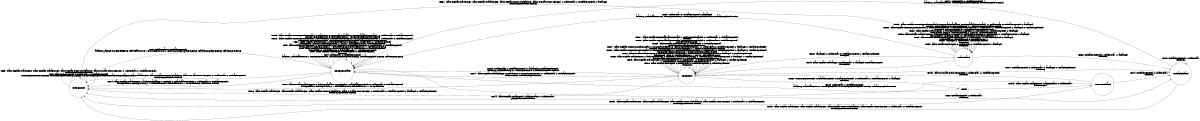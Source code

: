 digraph UE{
rankdir = LR;
size = "8,5"
node [shape = circle, label="ue_deregistered"]ue_deregistered;
node [shape = circle, label="ue_register_initiated"]ue_register_initiated;
node [shape = circle, label="ue_registered"]ue_registered;
node [shape = circle, label="ue_detach_initiated"]ue_detach_initiated;
node [shape = circle, label="ue_tau_initiated"]ue_tau_initiated;
node [shape = circle, label="ue_service_initiated"]ue_service_initiated;
node [shape = circle, label="ue_idle"]ue_idle;
ue_deregistered -> ue_deregistered [label = "ue_T1:  inactivity_timer_expired & !mobile_restart & !ue_detach_requested/
ue_security_context_exist = FALSE, ue_attach_completed = FALSE, paging_IMSI_received=FALSE, ue_auth_fail_count = 0, ue_sm_reject_count = 0"]
ue_deregistered -> ue_register_initiated [label = "ue_T2:  mobile_restart & !ue_detach_requested/
attach_req, paging_IMSI_received=FALSE, ue_auth_fail_count = 0, ue_sm_reject_count = 0, ue_security_context_updated = FALSE, ue_attach_completed = FALSE, ue_auth_mme = FALSE"]
ue_deregistered -> ue_deregistered [label = "ue_T3:  (chan_MU=chanMU_auth_reject | chan_MU=chanMU_attach_reject | chan_MU=chanMU_network_detach_req | chan_MU = chanMU_service_reject) & ! mobile_restart & !ue_detach_requested/
ue_security_context_exist = FALSE"]
ue_register_initiated -> ue_register_initiated [label = "ue_T4:  mobile_restart & !ue_detach_requested/
attach_req, ue_auth_fail_count = 0, ue_sm_reject_count = 0, ue_security_context_updated = FALSE, ue_attach_completed = FALSE, ue_auth_mme = FALSE"]
ue_register_initiated -> ue_deregistered [label = "ue_T5:  (chan_MU=chanMU_auth_reject | chan_MU=chanMU_attach_reject | chan_MU=chanMU_network_detach_req | chan_MU = chanMU_service_reject) & ! mobile_restart & !ue_detach_requested/
ue_security_context_exist = FALSE"]
ue_register_initiated -> ue_detach_initiated [label = "ue_T6: ue_detach_requested & !mobile_restart/
detach_req"]
ue_register_initiated -> ue_register_initiated [label = "ue_T7:  chan_MU=chanMU_id_request & !mobile_restart & !ue_detach_requested/
id_response"]
ue_register_initiated -> ue_register_initiated [label = "ue_T8:  chan_MU=chanMU_auth_request & auth_req_mac_failure  & ! mobile_restart & !ue_detach_requested/
auth_mac_failure, ue_auth_fail_count = ue_auth_fail_count + 1, ue_auth_mme = FALSE"]
ue_register_initiated -> ue_register_initiated [label = "ue_T9:  chan_MU=chanMU_auth_request & !auth_req_mac_failure & !seq_check & ue_auth_fail_count_check & ! mobile_restart & !ue_detach_requested/
auth_sync_failure, mme_seq = ue_seq + 1, ue_auth_fail_count = ue_auth_fail_count + 1, ue_auth_mme = FALSE"]
ue_register_initiated -> ue_deregistered [label = "ue_T10:  chan_MU=chanMU_auth_request & !auth_req_mac_failure & !seq_check & ! ue_auth_fail_count_check & ! mobile_restart & !ue_detach_requested/
auth_sync_failure, mme_seq = ue_seq + 1, ue_auth_fail_count = ue_auth_fail_count + 1, downgrade_to_3G, ue_auth_mme = FALSE"]
ue_register_initiated -> ue_register_initiated [label = "ue_T11:  chan_MU=chanMU_auth_request & !auth_req_mac_failure & seq_check & ! mobile_restart & !ue_detach_requested/
auth_response, ue_seq = ((mme_ue_shared_seq + 1) mod 32), ue_auth_fail_count = 0, ue_auth_mme = TRUE"]
ue_register_initiated -> ue_register_initiated [label = "ue_T12:  (chan_MU=chanMU_security_mode_command & ue_auth_mme & !sm_command_mac_failure & !security_capabilities_mismatch & ! mobile_restart & !ue_detach_requested)/
sm_complete, ue_sm_reject_count = 0, ue_security_context_updated = TRUE, ue_security_context_exist = TRUE"]
ue_register_initiated -> ue_register_initiated [label = "ue_T13:  (chan_MU=chanMU_security_mode_command  & ue_auth_mme & (sm_command_mac_failure | security_capabilities_mismatch)  & ! mobile_restart & !ue_detach_requested)/
sm_reject, ue_sm_reject_count = ue_sm_reject_count + 1, ue_security_context_updated = FALSE"]
ue_register_initiated -> ue_registered [label = "ue_T14:  (chan_MU=chanMU_attach_accept  & ue_auth_mme & ue_security_context_exist & ! mobile_restart & !ue_detach_requested)/
attach_complete, ue_attach_completed=TRUE"]
ue_registered -> ue_register_initiated [label = "ue_T15:  mobile_restart & !ue_detach_requested  & !ta_changed & !ue_inactivity_detected/
attach_req, ue_auth_fail_count = 0, ue_sm_reject_count = 0, ue_attach_completed = FALSE"]
ue_registered -> ue_deregistered [label = "ue_T16:  (chan_MU=chanMU_auth_reject | chan_MU=chanMU_attach_reject | chan_MU=chanMU_network_detach_req | chan_MU = chanMU_service_reject) & !mobile_restart & !ue_detach_requested & !ta_changed & !ue_inactivity_detected/
ue_security_context_exist = FALSE"]
ue_registered -> ue_detach_initiated [label = "ue_T17: ue_detach_requested & !mobile_restart  & !ta_changed & !ue_inactivity_detected/
detach_req"]
ue_registered -> ue_registered [label = "ue_T18:  chan_MU=chanMU_id_request & !mobile_restart & !ue_detach_requested & !ue_inactivity_detected/
id_response"]
ue_registered -> ue_registered [label = "ue_T19:  chan_MU=chanMU_auth_request & auth_req_mac_failure  & ! mobile_restart  & !ue_detach_requested & !ta_changed  & !ue_inactivity_detected/
auth_mac_failure, ue_auth_fail_count = ue_auth_fail_count + 1"]
ue_registered -> ue_registered [label = "ue_T20:  chan_MU=chanMU_auth_request & !auth_req_mac_failure & !seq_check & ue_auth_fail_count_check & ! mobile_restart & !ue_detach_requested & !ta_changed  & !ue_inactivity_detected/
auth_sync_failure, mme_seq = ue_seq + 1, ue_auth_fail_count = ue_auth_fail_count + 1"]
ue_registered -> ue_deregistered [label = "ue_T21:  chan_MU=chanMU_auth_request & !auth_req_mac_failure & !seq_check & ! ue_auth_fail_count_check & ! mobile_restart & !ue_detach_requested/
auth_sync_failure, mme_seq = ue_seq + 1, ue_auth_fail_count = ue_auth_fail_count + 1, downgrade_to_3G"]
ue_registered -> ue_registered [label = "ue_T22:  chan_MU=chanMU_auth_request & !auth_req_mac_failure & seq_check & ! mobile_restart & !ue_detach_requested & !ta_changed  & !ue_inactivity_detected/
auth_response, ue_seq = ((mme_ue_shared_seq + 1) mod 32), ue_auth_fail_count = 0"]
ue_registered -> ue_registered [label = "ue_T23:  (chan_MU=chanMU_security_mode_command & !sm_command_mac_failure & !security_capabilities_mismatch & ! mobile_restart & !ue_detach_requested & !ta_changed & !ue_inactivity_detected)/
sm_complete, ue_sm_reject_count = 0, ue_security_context_updated = TRUE"]
ue_registered -> ue_registered [label = "ue_T24:  (chan_MU=chanMU_security_mode_command & (sm_command_mac_failure | security_capabilities_mismatch)  & ! mobile_restart & !ue_detach_requested & !ta_changed & !ue_inactivity_detected)/
sm_reject, ue_sm_reject_count = ue_sm_reject_count + 1, ue_security_context_updated = FALSE"]
ue_registered -> ue_registered [label = "ue_T25:  (chan_MU=chanMU_attach_accept & ! mobile_restart & !ue_detach_requested)/
attach_complete, ue_attach_completed=TRUE"]
ue_registered -> ue_registered [label = "ue_T26:  (chan_MU=chanMU_guti_reallocation_command & security_context_matched & ! mobile_restart & !ue_detach_requested)/
guti_reallocation_complete"]
ue_registered -> ue_registered [label = "ue_T27:  (chan_MU=chanMU_guti_reallocation_command & !security_context_matched & ! mobile_restart & !ue_detach_requested)/
null_action"]
ue_registered -> ue_tau_initiated [label = "ue_T28:  ta_changed & !mobile_restart & !ue_detach_requested & !ue_inactivity_detected/
tau_request"]
ue_registered -> ue_idle [label = "ue_T29:  ue_security_context_exist & ue_attach_completed & ue_inactivity_detected  & !mobile_restart & !ue_detach_requested & !ta_changed/
null_action"]
ue_tau_initiated -> ue_register_initiated [label = "ue_T30:  mobile_restart & !ue_detach_requested & !ta_changed/
attach_req, ue_auth_fail_count = 0, ue_sm_reject_count = 0, ue_security_context_updated = FALSE, ue_attach_completed = FALSE"]
ue_tau_initiated -> ue_deregistered [label = "ue_T31:  (chan_MU=chanMU_auth_reject | chan_MU=chanMU_attach_reject | chan_MU=chanMU_network_detach_req | chan_MU = chanMU_service_reject) & !mobile_restart & !ue_detach_requested & !ta_changed/
ue_security_context_exist = FALSE"]
ue_tau_initiated -> ue_detach_initiated [label = "ue_T32: ue_detach_requested & !mobile_restart  & !ta_changed/
detach_req"]
ue_tau_initiated -> ue_tau_initiated [label = "ue_T33:  chan_MU=chanMU_id_request & !mobile_restart & !ue_detach_requested & !ta_changed /
id_response"]
ue_tau_initiated -> ue_tau_initiated [label = "ue_T34:  ta_changed & !mobile_restart &ue_detach_requested/
tau_request"]
ue_tau_initiated -> ue_tau_initiated [label = "ue_T35:  chan_MU=chanMU_auth_request & auth_req_mac_failure  & ! mobile_restart  & !ue_detach_requested & !ta_changed /
auth_mac_failure, ue_auth_fail_count = ue_auth_fail_count + 1"]
ue_tau_initiated -> ue_tau_initiated [label = "ue_T36:  chan_MU=chanMU_auth_request & !auth_req_mac_failure & !seq_check & ue_auth_fail_count_check & ! mobile_restart & !ue_detach_requested & !ta_changed/
auth_sync_failure, mme_seq = ue_seq + 1, ue_auth_fail_count = ue_auth_fail_count + 1"]
ue_tau_initiated -> ue_tau_initiated [label = "ue_T37:  chan_MU=chanMU_auth_request & !auth_req_mac_failure & seq_check & ! mobile_restart & !ue_detach_requested & !ta_changed/
auth_response, ue_seq = ((mme_ue_shared_seq + 1) mod 32), ue_auth_fail_count = 0"]
ue_tau_initiated -> ue_tau_initiated [label = "ue_T38:  (chan_MU=chanMU_security_mode_command & !sm_command_mac_failure & !security_capabilities_mismatch & ! mobile_restart & !ue_detach_requested & !ta_changed & !ue_inactivity_detected)/
sm_complete, ue_sm_reject_count = 0, ue_security_context_updated = TRUE"]
ue_tau_initiated -> ue_tau_initiated [label = "ue_T39:  (chan_MU=chanMU_security_mode_command & (sm_command_mac_failure | security_capabilities_mismatch)  & ! mobile_restart & !ue_detach_requested & !ta_changed)/
sm_reject, ue_sm_reject_count = ue_sm_reject_count + 1, ue_security_context_updated = FALSE"]
ue_tau_initiated -> ue_registered [label = "ue_T40:  chan_MU=chanMU_tau_accept & !mobile_restart  & !ta_changed &ue_detach_requested/
tau_complete"]
ue_detach_initiated -> ue_register_initiated [label = "ue_T41:  mobile_restart & !ue_detach_requested/
attach_req, ue_auth_fail_count = 0, ue_security_context_exist=FALSE, ue_attach_completed = FALSE"]
ue_detach_initiated -> ue_detach_initiated [label = "ue_T42: ue_detach_requested & !mobile_restart/
detach_req"]
ue_detach_initiated -> ue_deregistered [label = "ue_T43:  (chan_MU=chanMU_auth_reject | chan_MU=chanMU_attach_reject | chan_MU=chanMU_network_detach_req | chan_MU=chanMU_service_reject) & !mobile_restart & !ue_detach_requested/
ue_security_context_exist = FALSE"]
ue_idle -> ue_deregistered [label = "ue_T44:  (chan_MU=chanMU_paging_IMSI & paging_occasion & !mobile_restart)/
paging_IMSI_received=TRUE"]
ue_idle -> ue_service_initiated [label = "ue_T45:  (chan_MU=chanMU_paging_GUTI & paging_occasion & !mobile_restart)/
service_request"]
ue_service_initiated -> ue_register_initiated [label = "ue_T46:  mobile_restart & !ue_detach_requested /
attach_req, ue_auth_fail_count = 0, ue_sm_reject_count = 0, ue_security_context_updated = FALSE, ue_attach_completed = FALSE"]
ue_service_initiated -> ue_detach_initiated [label = "ue_T47: ue_detach_requested & !mobile_restart/
detach_req"]
ue_service_initiated -> ue_deregistered [label = "ue_T48:  (chan_MU=chanMU_auth_reject | chan_MU=chanMU_attach_reject | chan_MU=chanMU_network_detach_req | chan_MU=chanMU_service_reject) & !mobile_restart & !ue_detach_requested/
ue_security_context_exist = FALSE"]
ue_service_initiated -> ue_registered [label = "ue_T49:  (chan_MU = chanMU_service_complete & !mobile_restart  & !ue_detach_requested)/
null_action"]
}

